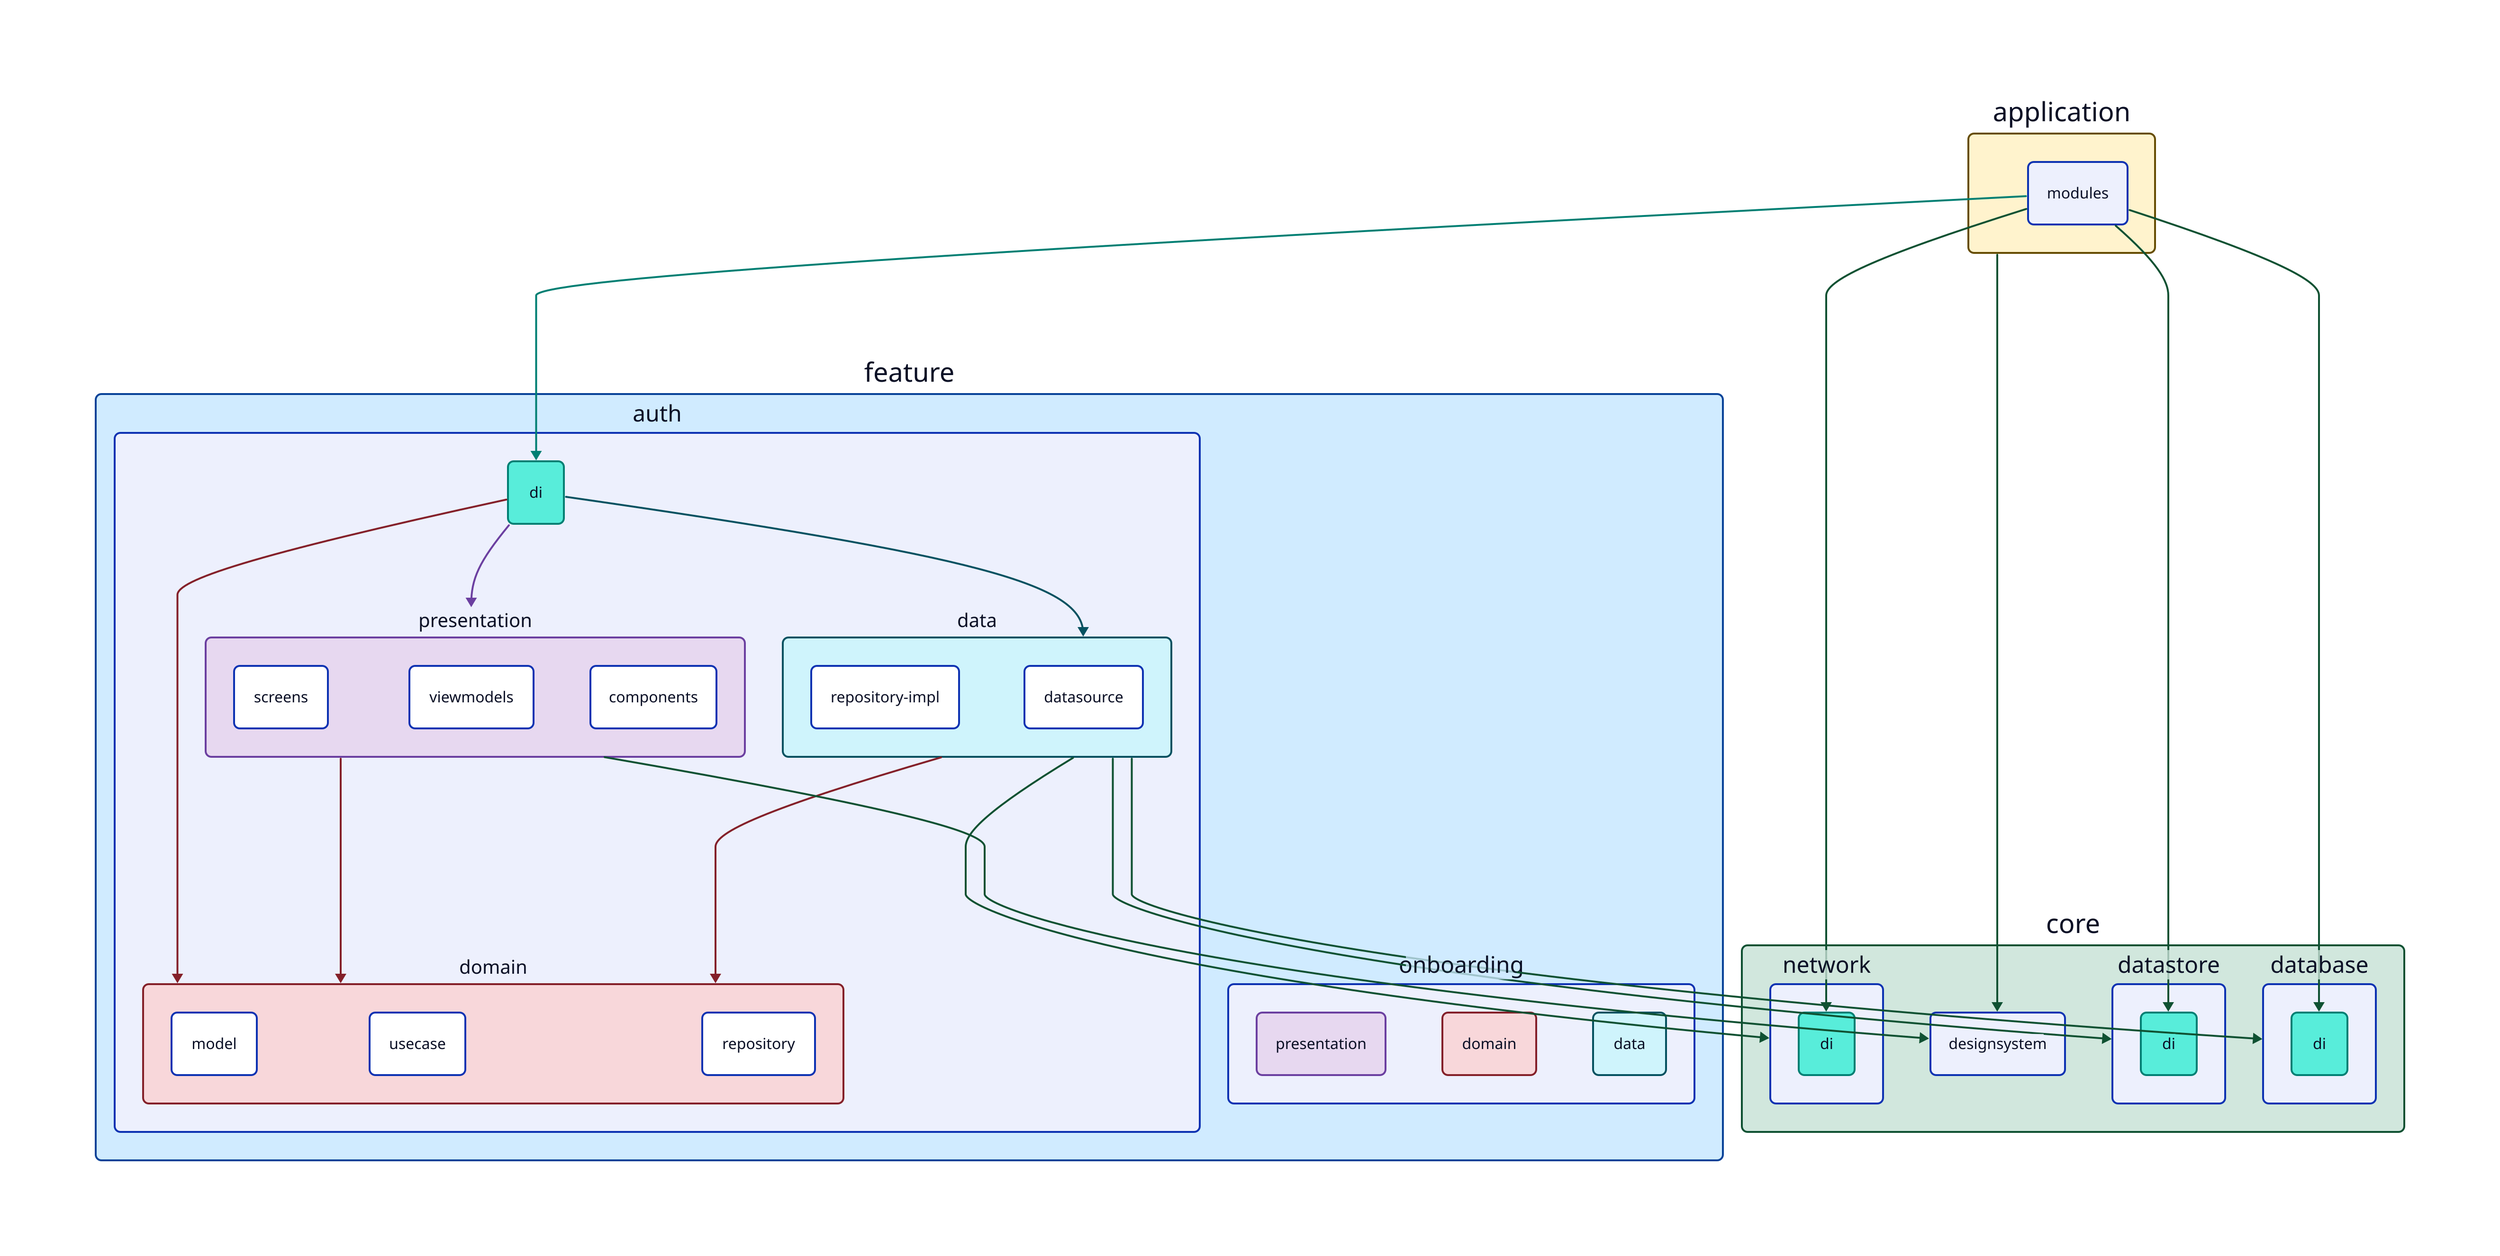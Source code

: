 # Стили
vars: {
  colors: {
    defaultFill: "#f9f9f9"
    defaultStroke: "#333"

    coreFill: "#d1e7dd"
    coreStroke: "#0f5132"

    dataFill: "#cff4fc"
    dataStroke: "#055160"

    domainFill: "#f8d7da"
    domainStroke: "#842029"

    presentationFill: "#e7d8f0"
    presentationStroke: "#6b3fa0"

    applicationFill: "#fff3cd"
    applicationStroke: "#664d03"

    featureFill: "#d0ebff"
    featureStroke: "#084298"

    diFill: "#58edda"
    diStroke: "#007f73"

    defaultArrow: "#555"
  }
  stroke: {
    width: 2
  }
  radius: {
    medium: 6
  }
}

***.shape: rectangle
***.style: {
  "stroke-width": ${stroke.width}
  "border-radius": ${radius.medium}
}

classes: {
  DomainDependencyArrow: {
    style: {
      stroke: ${colors.domainStroke}
    }
  }

  DataDependencyArrow: {
    style: {
      stroke: ${colors.dataStroke}
    }
  }

  DependencyInjectionArrow: {
    style: {
      stroke: ${colors.diStroke}
    }
  }

  PresentationDependencyArrow: {
    style: {
      stroke: ${colors.presentationStroke}
    }
  }

  CoreDependencyArrow: {
    style: {
      stroke: ${colors.coreStroke}
    }
  }

  DependencyInjectionStyle: {
    style: {
      fill: ${colors.diFill}
      stroke: ${colors.diStroke}
    }
  }

  DomainStyle: {
    style: {
      fill: ${colors.domainFill}
      stroke: ${colors.domainStroke}
    }
  }

  DataStyle: {
    style: {
      fill: ${colors.dataFill}
      stroke: ${colors.dataStroke}
    }
  }

  PresentationStyle: {
    style: {
      fill: ${colors.presentationFill}
      stroke: ${colors.presentationStroke}
    }
  }

  CoreStyle: {
    style: {
      fill: ${colors.coreFill}
      stroke: ${colors.coreStroke}
    }
  }

  ApplicationStyle: {
    style: {
      fill: ${colors.applicationFill}
      stroke: ${colors.applicationStroke}
    }
  }

  FeatureStyle: {
    style: {
      fill: ${colors.featureFill}
      stroke: ${colors.featureStroke}
    }
  }
}

# Слои
core: {
  class: CoreStyle

  network: {
    di.class: DependencyInjectionStyle
  }
  datastore: {
    di.class: DependencyInjectionStyle
  }
  database: {
    di.class: DependencyInjectionStyle
  }
  designsystem
}

application: {
  class: ApplicationStyle

  modules
}

feature: {
  class: FeatureStyle

  auth: {
    presentation: {
      class: PresentationStyle

      screens
      viewmodels
      components
    }
    domain: {
      class: DomainStyle

      model
      usecase
      repository
    }
    data: {
      class: DataStyle

      repository-impl
      datasource
    }

    # зависимости внутри модуля
    di: {
      class: DependencyInjectionStyle
    }
    di -> domain: {
      class: DomainDependencyArrow
    }
    di -> presentation: {
      class: PresentationDependencyArrow
    }
    di -> data: {
      class: DataDependencyArrow
    }
    presentation -> domain: {
      class: DomainDependencyArrow
    }
    data -> domain: {
      class: DomainDependencyArrow
    }
  }
  onboarding: {
    presentation.class: PresentationStyle
    domain.class: DomainStyle
    data.class: DataStyle
  }
  # main: {
  #   presentation.class: PresentationStyle
  #   domain.class: DomainStyle
  #   data.class: DataStyle
  # }
  # courses: {
  #   presentation.class: PresentationStyle
  #   domain.class: DomainStyle
  #   data.class: DataStyle
  # }
  # detail-course: {
  #   presentation.class: PresentationStyle
  #   domain.class: DomainStyle
  #   data.class: DataStyle
  # }
  # favorites: {
  #   presentation.class: PresentationStyle
  #   domain.class: DomainStyle
  #   data.class: DataStyle
  # }
  # profile: {
  #   presentation.class: PresentationStyle
  #   domain.class: DomainStyle
  #   data.class: DataStyle
  # }
  # notifications: {
  #   presentation.class: PresentationStyle
  #   domain.class: DomainStyle
  #   data.class: DataStyle
  # }
}

# зависимости feature-модуля
# auth
feature.auth.presentation -> core.designsystem: {
  class: CoreDependencyArrow
}
feature.auth.data -> core.datastore: {
  class: CoreDependencyArrow
}
feature.auth.data -> core.database: {
  class: CoreDependencyArrow
}
feature.auth.data -> core.network: {
  class: CoreDependencyArrow
}
#

# зависимости application-модуля
application -> core.designsystem: {
  class: CoreDependencyArrow
}
application.modules -> feature.auth.di: {
  class: DependencyInjectionArrow
}
application.modules -> core.network.di: {
  class: CoreDependencyArrow
}
application.modules -> core.datastore.di: {
  class: CoreDependencyArrow
}
application.modules -> core.database.di: {
  class: CoreDependencyArrow
}
